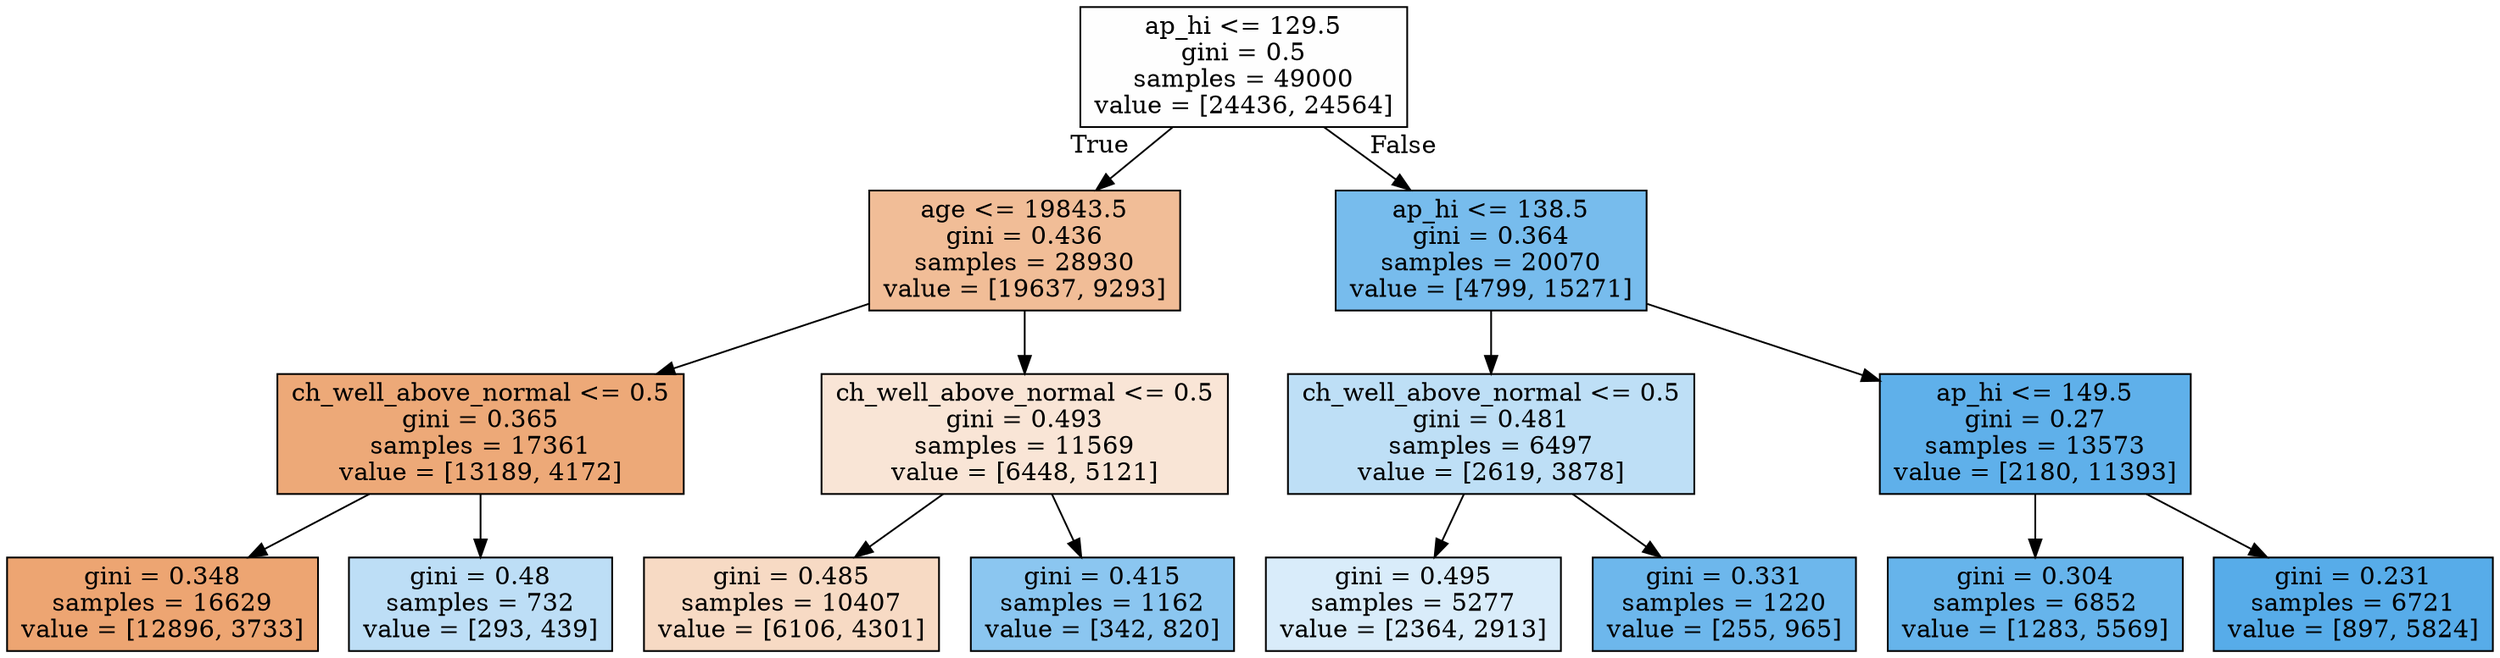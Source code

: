 digraph Tree {
node [shape=box, style="filled", color="black"] ;
0 [label="ap_hi <= 129.5\ngini = 0.5\nsamples = 49000\nvalue = [24436, 24564]", fillcolor="#399de501"] ;
1 [label="age <= 19843.5\ngini = 0.436\nsamples = 28930\nvalue = [19637, 9293]", fillcolor="#e5813986"] ;
0 -> 1 [labeldistance=2.5, labelangle=45, headlabel="True"] ;
2 [label="ch_well_above_normal <= 0.5\ngini = 0.365\nsamples = 17361\nvalue = [13189, 4172]", fillcolor="#e58139ae"] ;
1 -> 2 ;
3 [label="gini = 0.348\nsamples = 16629\nvalue = [12896, 3733]", fillcolor="#e58139b5"] ;
2 -> 3 ;
4 [label="gini = 0.48\nsamples = 732\nvalue = [293, 439]", fillcolor="#399de555"] ;
2 -> 4 ;
5 [label="ch_well_above_normal <= 0.5\ngini = 0.493\nsamples = 11569\nvalue = [6448, 5121]", fillcolor="#e5813934"] ;
1 -> 5 ;
6 [label="gini = 0.485\nsamples = 10407\nvalue = [6106, 4301]", fillcolor="#e581394b"] ;
5 -> 6 ;
7 [label="gini = 0.415\nsamples = 1162\nvalue = [342, 820]", fillcolor="#399de595"] ;
5 -> 7 ;
8 [label="ap_hi <= 138.5\ngini = 0.364\nsamples = 20070\nvalue = [4799, 15271]", fillcolor="#399de5af"] ;
0 -> 8 [labeldistance=2.5, labelangle=-45, headlabel="False"] ;
9 [label="ch_well_above_normal <= 0.5\ngini = 0.481\nsamples = 6497\nvalue = [2619, 3878]", fillcolor="#399de553"] ;
8 -> 9 ;
10 [label="gini = 0.495\nsamples = 5277\nvalue = [2364, 2913]", fillcolor="#399de530"] ;
9 -> 10 ;
11 [label="gini = 0.331\nsamples = 1220\nvalue = [255, 965]", fillcolor="#399de5bc"] ;
9 -> 11 ;
12 [label="ap_hi <= 149.5\ngini = 0.27\nsamples = 13573\nvalue = [2180, 11393]", fillcolor="#399de5ce"] ;
8 -> 12 ;
13 [label="gini = 0.304\nsamples = 6852\nvalue = [1283, 5569]", fillcolor="#399de5c4"] ;
12 -> 13 ;
14 [label="gini = 0.231\nsamples = 6721\nvalue = [897, 5824]", fillcolor="#399de5d8"] ;
12 -> 14 ;
}